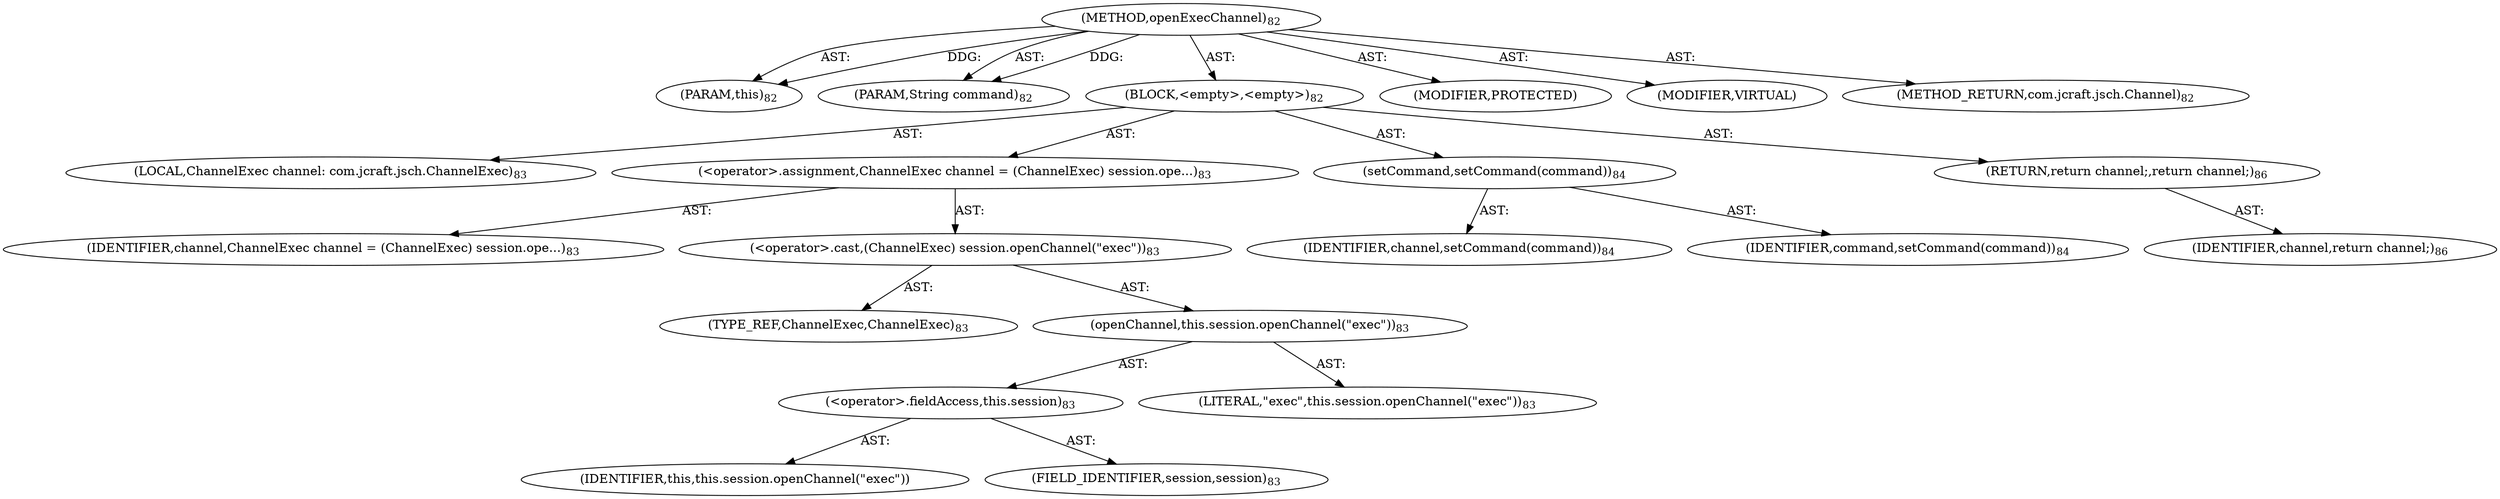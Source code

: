 digraph "openExecChannel" {  
"111669149697" [label = <(METHOD,openExecChannel)<SUB>82</SUB>> ]
"115964116996" [label = <(PARAM,this)<SUB>82</SUB>> ]
"115964116997" [label = <(PARAM,String command)<SUB>82</SUB>> ]
"25769803777" [label = <(BLOCK,&lt;empty&gt;,&lt;empty&gt;)<SUB>82</SUB>> ]
"94489280512" [label = <(LOCAL,ChannelExec channel: com.jcraft.jsch.ChannelExec)<SUB>83</SUB>> ]
"30064771079" [label = <(&lt;operator&gt;.assignment,ChannelExec channel = (ChannelExec) session.ope...)<SUB>83</SUB>> ]
"68719476743" [label = <(IDENTIFIER,channel,ChannelExec channel = (ChannelExec) session.ope...)<SUB>83</SUB>> ]
"30064771080" [label = <(&lt;operator&gt;.cast,(ChannelExec) session.openChannel(&quot;exec&quot;))<SUB>83</SUB>> ]
"180388626432" [label = <(TYPE_REF,ChannelExec,ChannelExec)<SUB>83</SUB>> ]
"30064771081" [label = <(openChannel,this.session.openChannel(&quot;exec&quot;))<SUB>83</SUB>> ]
"30064771082" [label = <(&lt;operator&gt;.fieldAccess,this.session)<SUB>83</SUB>> ]
"68719476744" [label = <(IDENTIFIER,this,this.session.openChannel(&quot;exec&quot;))> ]
"55834574851" [label = <(FIELD_IDENTIFIER,session,session)<SUB>83</SUB>> ]
"90194313216" [label = <(LITERAL,&quot;exec&quot;,this.session.openChannel(&quot;exec&quot;))<SUB>83</SUB>> ]
"30064771083" [label = <(setCommand,setCommand(command))<SUB>84</SUB>> ]
"68719476745" [label = <(IDENTIFIER,channel,setCommand(command))<SUB>84</SUB>> ]
"68719476746" [label = <(IDENTIFIER,command,setCommand(command))<SUB>84</SUB>> ]
"146028888064" [label = <(RETURN,return channel;,return channel;)<SUB>86</SUB>> ]
"68719476747" [label = <(IDENTIFIER,channel,return channel;)<SUB>86</SUB>> ]
"133143986180" [label = <(MODIFIER,PROTECTED)> ]
"133143986181" [label = <(MODIFIER,VIRTUAL)> ]
"128849018881" [label = <(METHOD_RETURN,com.jcraft.jsch.Channel)<SUB>82</SUB>> ]
  "111669149697" -> "115964116996"  [ label = "AST: "] 
  "111669149697" -> "115964116997"  [ label = "AST: "] 
  "111669149697" -> "25769803777"  [ label = "AST: "] 
  "111669149697" -> "133143986180"  [ label = "AST: "] 
  "111669149697" -> "133143986181"  [ label = "AST: "] 
  "111669149697" -> "128849018881"  [ label = "AST: "] 
  "25769803777" -> "94489280512"  [ label = "AST: "] 
  "25769803777" -> "30064771079"  [ label = "AST: "] 
  "25769803777" -> "30064771083"  [ label = "AST: "] 
  "25769803777" -> "146028888064"  [ label = "AST: "] 
  "30064771079" -> "68719476743"  [ label = "AST: "] 
  "30064771079" -> "30064771080"  [ label = "AST: "] 
  "30064771080" -> "180388626432"  [ label = "AST: "] 
  "30064771080" -> "30064771081"  [ label = "AST: "] 
  "30064771081" -> "30064771082"  [ label = "AST: "] 
  "30064771081" -> "90194313216"  [ label = "AST: "] 
  "30064771082" -> "68719476744"  [ label = "AST: "] 
  "30064771082" -> "55834574851"  [ label = "AST: "] 
  "30064771083" -> "68719476745"  [ label = "AST: "] 
  "30064771083" -> "68719476746"  [ label = "AST: "] 
  "146028888064" -> "68719476747"  [ label = "AST: "] 
  "111669149697" -> "115964116996"  [ label = "DDG: "] 
  "111669149697" -> "115964116997"  [ label = "DDG: "] 
}
